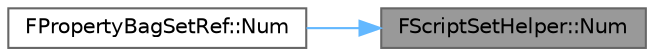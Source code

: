 digraph "FScriptSetHelper::Num"
{
 // INTERACTIVE_SVG=YES
 // LATEX_PDF_SIZE
  bgcolor="transparent";
  edge [fontname=Helvetica,fontsize=10,labelfontname=Helvetica,labelfontsize=10];
  node [fontname=Helvetica,fontsize=10,shape=box,height=0.2,width=0.4];
  rankdir="RL";
  Node1 [id="Node000001",label="FScriptSetHelper::Num",height=0.2,width=0.4,color="gray40", fillcolor="grey60", style="filled", fontcolor="black",tooltip="Returns the number of elements in the set."];
  Node1 -> Node2 [id="edge1_Node000001_Node000002",dir="back",color="steelblue1",style="solid",tooltip=" "];
  Node2 [id="Node000002",label="FPropertyBagSetRef::Num",height=0.2,width=0.4,color="grey40", fillcolor="white", style="filled",URL="$d7/d67/classFPropertyBagSetRef.html#ad03daaf0181d89ea29883944305121a4",tooltip="Returns number of elements in set."];
}
